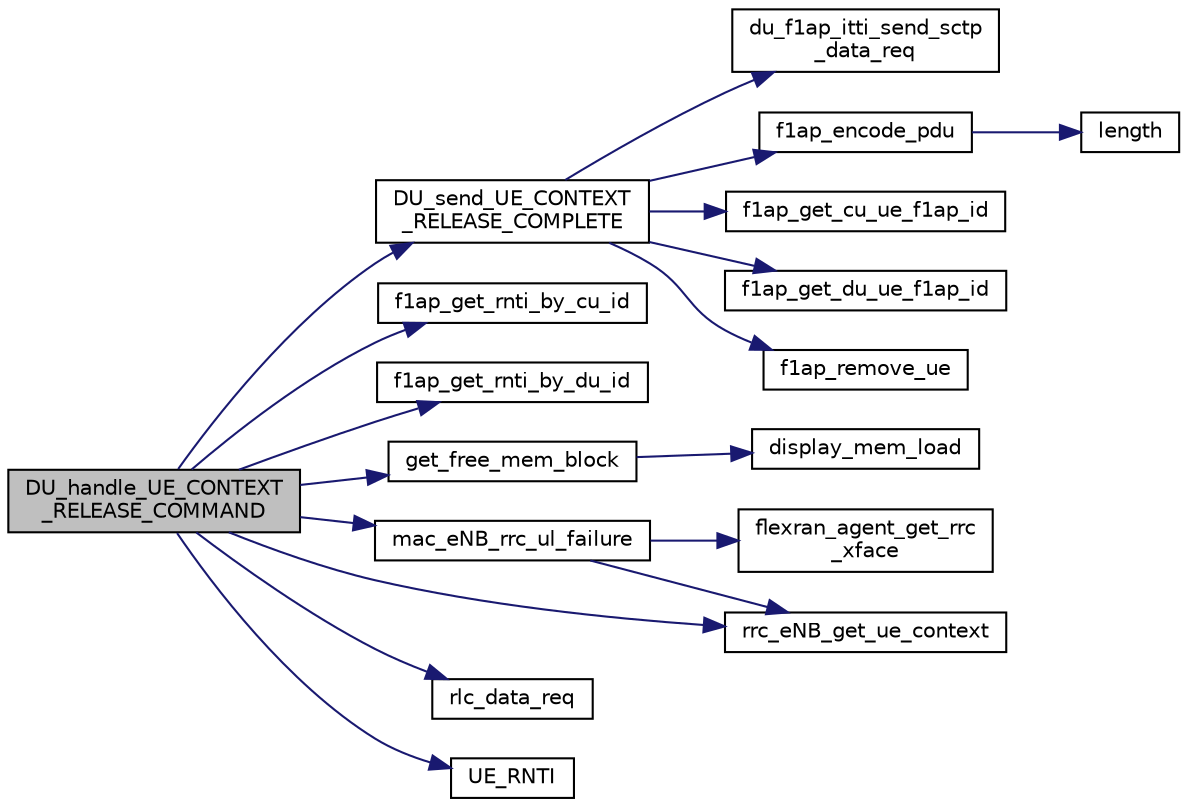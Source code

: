 digraph "DU_handle_UE_CONTEXT_RELEASE_COMMAND"
{
 // LATEX_PDF_SIZE
  edge [fontname="Helvetica",fontsize="10",labelfontname="Helvetica",labelfontsize="10"];
  node [fontname="Helvetica",fontsize="10",shape=record];
  rankdir="LR";
  Node1 [label="DU_handle_UE_CONTEXT\l_RELEASE_COMMAND",height=0.2,width=0.4,color="black", fillcolor="grey75", style="filled", fontcolor="black",tooltip=" "];
  Node1 -> Node2 [color="midnightblue",fontsize="10",style="solid",fontname="Helvetica"];
  Node2 [label="DU_send_UE_CONTEXT\l_RELEASE_COMPLETE",height=0.2,width=0.4,color="black", fillcolor="white", style="filled",URL="$f1ap__du__ue__context__management_8c.html#ad1c0cbf0cd9d67aae4c8efdc89cdfee4",tooltip=" "];
  Node2 -> Node3 [color="midnightblue",fontsize="10",style="solid",fontname="Helvetica"];
  Node3 [label="du_f1ap_itti_send_sctp\l_data_req",height=0.2,width=0.4,color="black", fillcolor="white", style="filled",URL="$f1ap__itti__messaging_8c.html#aefac93d9d3cf31f8e5b39050a4ecc3a2",tooltip=" "];
  Node2 -> Node4 [color="midnightblue",fontsize="10",style="solid",fontname="Helvetica"];
  Node4 [label="f1ap_encode_pdu",height=0.2,width=0.4,color="black", fillcolor="white", style="filled",URL="$f1ap__encoder_8c.html#aeb101e0107e90201d0a11b82b3fab4b9",tooltip=" "];
  Node4 -> Node5 [color="midnightblue",fontsize="10",style="solid",fontname="Helvetica"];
  Node5 [label="length",height=0.2,width=0.4,color="black", fillcolor="white", style="filled",URL="$UTIL_2OMG_2common_8c.html#a587e0ad0d0cc2677421231a08c3a614b",tooltip="Helper function to return the length of a string."];
  Node2 -> Node6 [color="midnightblue",fontsize="10",style="solid",fontname="Helvetica"];
  Node6 [label="f1ap_get_cu_ue_f1ap_id",height=0.2,width=0.4,color="black", fillcolor="white", style="filled",URL="$f1ap__common_8c.html#a75bccc26261d06ddfc1a754245fcb759",tooltip=" "];
  Node2 -> Node7 [color="midnightblue",fontsize="10",style="solid",fontname="Helvetica"];
  Node7 [label="f1ap_get_du_ue_f1ap_id",height=0.2,width=0.4,color="black", fillcolor="white", style="filled",URL="$f1ap__common_8c.html#a72ad50876a00a31877be538133b7754c",tooltip=" "];
  Node2 -> Node8 [color="midnightblue",fontsize="10",style="solid",fontname="Helvetica"];
  Node8 [label="f1ap_remove_ue",height=0.2,width=0.4,color="black", fillcolor="white", style="filled",URL="$f1ap__common_8c.html#a0356ec750dfc6e7fae956cff68a7ca0a",tooltip=" "];
  Node1 -> Node9 [color="midnightblue",fontsize="10",style="solid",fontname="Helvetica"];
  Node9 [label="f1ap_get_rnti_by_cu_id",height=0.2,width=0.4,color="black", fillcolor="white", style="filled",URL="$f1ap__common_8c.html#afc81568ec04cfc885d98e46647f8ffef",tooltip=" "];
  Node1 -> Node10 [color="midnightblue",fontsize="10",style="solid",fontname="Helvetica"];
  Node10 [label="f1ap_get_rnti_by_du_id",height=0.2,width=0.4,color="black", fillcolor="white", style="filled",URL="$f1ap__common_8c.html#aedacedde0b5177f06329aab96cd7b6c9",tooltip=" "];
  Node1 -> Node11 [color="midnightblue",fontsize="10",style="solid",fontname="Helvetica"];
  Node11 [label="get_free_mem_block",height=0.2,width=0.4,color="black", fillcolor="white", style="filled",URL="$mem__block_8c.html#aa6649c5f31ce28f70a1a7352eb41de46",tooltip=" "];
  Node11 -> Node12 [color="midnightblue",fontsize="10",style="solid",fontname="Helvetica"];
  Node12 [label="display_mem_load",height=0.2,width=0.4,color="black", fillcolor="white", style="filled",URL="$mem__block_8c.html#aad2e600dac4df19ae63b1efe29405f59",tooltip=" "];
  Node1 -> Node13 [color="midnightblue",fontsize="10",style="solid",fontname="Helvetica"];
  Node13 [label="mac_eNB_rrc_ul_failure",height=0.2,width=0.4,color="black", fillcolor="white", style="filled",URL="$group____rrc.html#gaa98913d60281318aec3c03ffe2c5e910",tooltip=" "];
  Node13 -> Node14 [color="midnightblue",fontsize="10",style="solid",fontname="Helvetica"];
  Node14 [label="flexran_agent_get_rrc\l_xface",height=0.2,width=0.4,color="black", fillcolor="white", style="filled",URL="$flexran__agent__rrc_8c.html#a81a4b61b62cbd82933fc5e20aed9bd08",tooltip=" "];
  Node13 -> Node15 [color="midnightblue",fontsize="10",style="solid",fontname="Helvetica"];
  Node15 [label="rrc_eNB_get_ue_context",height=0.2,width=0.4,color="black", fillcolor="white", style="filled",URL="$rrc__eNB__UE__context_8c.html#a746860031d13c8ab30390dc0e7685e9f",tooltip=" "];
  Node1 -> Node16 [color="midnightblue",fontsize="10",style="solid",fontname="Helvetica"];
  Node16 [label="rlc_data_req",height=0.2,width=0.4,color="black", fillcolor="white", style="filled",URL="$group__em.html#gaa115188b3d5ddaf1cc58461532fa7123",tooltip=" "];
  Node1 -> Node15 [color="midnightblue",fontsize="10",style="solid",fontname="Helvetica"];
  Node1 -> Node17 [color="midnightblue",fontsize="10",style="solid",fontname="Helvetica"];
  Node17 [label="UE_RNTI",height=0.2,width=0.4,color="black", fillcolor="white", style="filled",URL="$group____mac.html#gab1357b72b8008581c108de6f662a3ca8",tooltip=" "];
}
